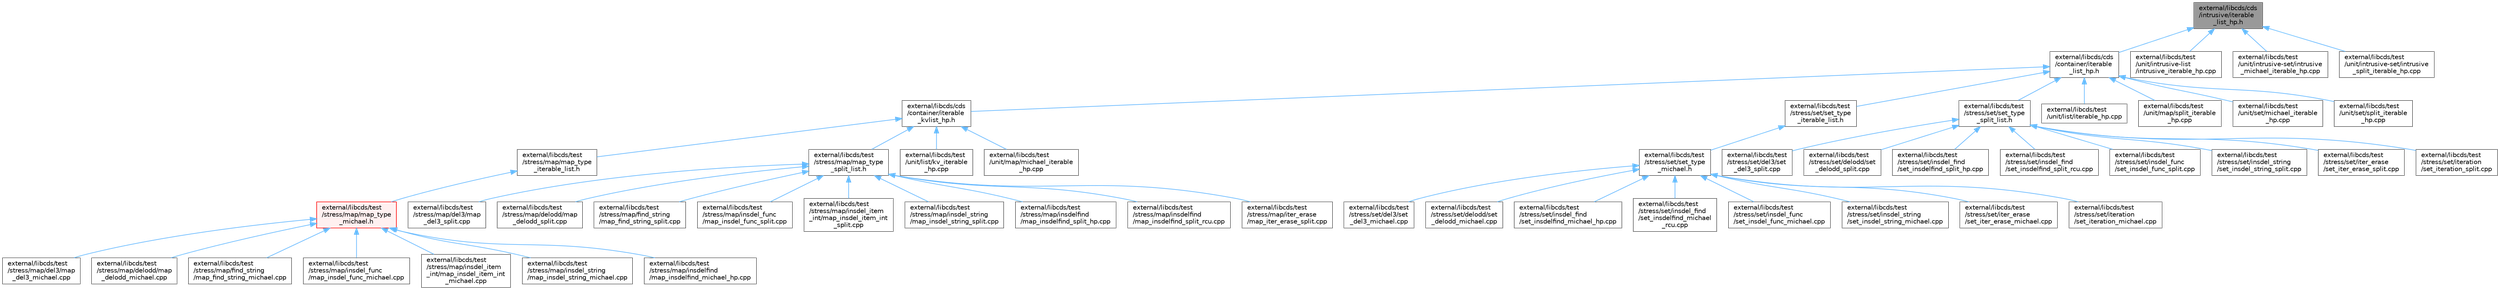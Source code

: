 digraph "external/libcds/cds/intrusive/iterable_list_hp.h"
{
 // LATEX_PDF_SIZE
  bgcolor="transparent";
  edge [fontname=Helvetica,fontsize=10,labelfontname=Helvetica,labelfontsize=10];
  node [fontname=Helvetica,fontsize=10,shape=box,height=0.2,width=0.4];
  Node1 [id="Node000001",label="external/libcds/cds\l/intrusive/iterable\l_list_hp.h",height=0.2,width=0.4,color="gray40", fillcolor="grey60", style="filled", fontcolor="black",tooltip=" "];
  Node1 -> Node2 [id="edge50_Node000001_Node000002",dir="back",color="steelblue1",style="solid",tooltip=" "];
  Node2 [id="Node000002",label="external/libcds/cds\l/container/iterable\l_list_hp.h",height=0.2,width=0.4,color="grey40", fillcolor="white", style="filled",URL="$container_2iterable__list__hp_8h.html",tooltip=" "];
  Node2 -> Node3 [id="edge51_Node000002_Node000003",dir="back",color="steelblue1",style="solid",tooltip=" "];
  Node3 [id="Node000003",label="external/libcds/cds\l/container/iterable\l_kvlist_hp.h",height=0.2,width=0.4,color="grey40", fillcolor="white", style="filled",URL="$iterable__kvlist__hp_8h.html",tooltip=" "];
  Node3 -> Node4 [id="edge52_Node000003_Node000004",dir="back",color="steelblue1",style="solid",tooltip=" "];
  Node4 [id="Node000004",label="external/libcds/test\l/stress/map/map_type\l_iterable_list.h",height=0.2,width=0.4,color="grey40", fillcolor="white", style="filled",URL="$map__type__iterable__list_8h.html",tooltip=" "];
  Node4 -> Node5 [id="edge53_Node000004_Node000005",dir="back",color="steelblue1",style="solid",tooltip=" "];
  Node5 [id="Node000005",label="external/libcds/test\l/stress/map/map_type\l_michael.h",height=0.2,width=0.4,color="red", fillcolor="#FFF0F0", style="filled",URL="$map__type__michael_8h.html",tooltip=" "];
  Node5 -> Node6 [id="edge54_Node000005_Node000006",dir="back",color="steelblue1",style="solid",tooltip=" "];
  Node6 [id="Node000006",label="external/libcds/test\l/stress/map/del3/map\l_del3_michael.cpp",height=0.2,width=0.4,color="grey40", fillcolor="white", style="filled",URL="$map__del3__michael_8cpp.html",tooltip=" "];
  Node5 -> Node7 [id="edge55_Node000005_Node000007",dir="back",color="steelblue1",style="solid",tooltip=" "];
  Node7 [id="Node000007",label="external/libcds/test\l/stress/map/delodd/map\l_delodd_michael.cpp",height=0.2,width=0.4,color="grey40", fillcolor="white", style="filled",URL="$map__delodd__michael_8cpp.html",tooltip=" "];
  Node5 -> Node8 [id="edge56_Node000005_Node000008",dir="back",color="steelblue1",style="solid",tooltip=" "];
  Node8 [id="Node000008",label="external/libcds/test\l/stress/map/find_string\l/map_find_string_michael.cpp",height=0.2,width=0.4,color="grey40", fillcolor="white", style="filled",URL="$map__find__string__michael_8cpp.html",tooltip=" "];
  Node5 -> Node9 [id="edge57_Node000005_Node000009",dir="back",color="steelblue1",style="solid",tooltip=" "];
  Node9 [id="Node000009",label="external/libcds/test\l/stress/map/insdel_func\l/map_insdel_func_michael.cpp",height=0.2,width=0.4,color="grey40", fillcolor="white", style="filled",URL="$map__insdel__func__michael_8cpp.html",tooltip=" "];
  Node5 -> Node10 [id="edge58_Node000005_Node000010",dir="back",color="steelblue1",style="solid",tooltip=" "];
  Node10 [id="Node000010",label="external/libcds/test\l/stress/map/insdel_item\l_int/map_insdel_item_int\l_michael.cpp",height=0.2,width=0.4,color="grey40", fillcolor="white", style="filled",URL="$map__insdel__item__int__michael_8cpp.html",tooltip=" "];
  Node5 -> Node11 [id="edge59_Node000005_Node000011",dir="back",color="steelblue1",style="solid",tooltip=" "];
  Node11 [id="Node000011",label="external/libcds/test\l/stress/map/insdel_string\l/map_insdel_string_michael.cpp",height=0.2,width=0.4,color="grey40", fillcolor="white", style="filled",URL="$map__insdel__string__michael_8cpp.html",tooltip=" "];
  Node5 -> Node12 [id="edge60_Node000005_Node000012",dir="back",color="steelblue1",style="solid",tooltip=" "];
  Node12 [id="Node000012",label="external/libcds/test\l/stress/map/insdelfind\l/map_insdelfind_michael_hp.cpp",height=0.2,width=0.4,color="grey40", fillcolor="white", style="filled",URL="$map__insdelfind__michael__hp_8cpp.html",tooltip=" "];
  Node3 -> Node15 [id="edge61_Node000003_Node000015",dir="back",color="steelblue1",style="solid",tooltip=" "];
  Node15 [id="Node000015",label="external/libcds/test\l/stress/map/map_type\l_split_list.h",height=0.2,width=0.4,color="grey40", fillcolor="white", style="filled",URL="$map__type__split__list_8h.html",tooltip=" "];
  Node15 -> Node16 [id="edge62_Node000015_Node000016",dir="back",color="steelblue1",style="solid",tooltip=" "];
  Node16 [id="Node000016",label="external/libcds/test\l/stress/map/del3/map\l_del3_split.cpp",height=0.2,width=0.4,color="grey40", fillcolor="white", style="filled",URL="$map__del3__split_8cpp.html",tooltip=" "];
  Node15 -> Node17 [id="edge63_Node000015_Node000017",dir="back",color="steelblue1",style="solid",tooltip=" "];
  Node17 [id="Node000017",label="external/libcds/test\l/stress/map/delodd/map\l_delodd_split.cpp",height=0.2,width=0.4,color="grey40", fillcolor="white", style="filled",URL="$map__delodd__split_8cpp.html",tooltip=" "];
  Node15 -> Node18 [id="edge64_Node000015_Node000018",dir="back",color="steelblue1",style="solid",tooltip=" "];
  Node18 [id="Node000018",label="external/libcds/test\l/stress/map/find_string\l/map_find_string_split.cpp",height=0.2,width=0.4,color="grey40", fillcolor="white", style="filled",URL="$map__find__string__split_8cpp.html",tooltip=" "];
  Node15 -> Node19 [id="edge65_Node000015_Node000019",dir="back",color="steelblue1",style="solid",tooltip=" "];
  Node19 [id="Node000019",label="external/libcds/test\l/stress/map/insdel_func\l/map_insdel_func_split.cpp",height=0.2,width=0.4,color="grey40", fillcolor="white", style="filled",URL="$map__insdel__func__split_8cpp.html",tooltip=" "];
  Node15 -> Node20 [id="edge66_Node000015_Node000020",dir="back",color="steelblue1",style="solid",tooltip=" "];
  Node20 [id="Node000020",label="external/libcds/test\l/stress/map/insdel_item\l_int/map_insdel_item_int\l_split.cpp",height=0.2,width=0.4,color="grey40", fillcolor="white", style="filled",URL="$map__insdel__item__int__split_8cpp.html",tooltip=" "];
  Node15 -> Node21 [id="edge67_Node000015_Node000021",dir="back",color="steelblue1",style="solid",tooltip=" "];
  Node21 [id="Node000021",label="external/libcds/test\l/stress/map/insdel_string\l/map_insdel_string_split.cpp",height=0.2,width=0.4,color="grey40", fillcolor="white", style="filled",URL="$map__insdel__string__split_8cpp.html",tooltip=" "];
  Node15 -> Node22 [id="edge68_Node000015_Node000022",dir="back",color="steelblue1",style="solid",tooltip=" "];
  Node22 [id="Node000022",label="external/libcds/test\l/stress/map/insdelfind\l/map_insdelfind_split_hp.cpp",height=0.2,width=0.4,color="grey40", fillcolor="white", style="filled",URL="$map__insdelfind__split__hp_8cpp.html",tooltip=" "];
  Node15 -> Node23 [id="edge69_Node000015_Node000023",dir="back",color="steelblue1",style="solid",tooltip=" "];
  Node23 [id="Node000023",label="external/libcds/test\l/stress/map/insdelfind\l/map_insdelfind_split_rcu.cpp",height=0.2,width=0.4,color="grey40", fillcolor="white", style="filled",URL="$map__insdelfind__split__rcu_8cpp.html",tooltip=" "];
  Node15 -> Node24 [id="edge70_Node000015_Node000024",dir="back",color="steelblue1",style="solid",tooltip=" "];
  Node24 [id="Node000024",label="external/libcds/test\l/stress/map/iter_erase\l/map_iter_erase_split.cpp",height=0.2,width=0.4,color="grey40", fillcolor="white", style="filled",URL="$map__iter__erase__split_8cpp.html",tooltip=" "];
  Node3 -> Node25 [id="edge71_Node000003_Node000025",dir="back",color="steelblue1",style="solid",tooltip=" "];
  Node25 [id="Node000025",label="external/libcds/test\l/unit/list/kv_iterable\l_hp.cpp",height=0.2,width=0.4,color="grey40", fillcolor="white", style="filled",URL="$kv__iterable__hp_8cpp.html",tooltip=" "];
  Node3 -> Node26 [id="edge72_Node000003_Node000026",dir="back",color="steelblue1",style="solid",tooltip=" "];
  Node26 [id="Node000026",label="external/libcds/test\l/unit/map/michael_iterable\l_hp.cpp",height=0.2,width=0.4,color="grey40", fillcolor="white", style="filled",URL="$map_2michael__iterable__hp_8cpp.html",tooltip=" "];
  Node2 -> Node27 [id="edge73_Node000002_Node000027",dir="back",color="steelblue1",style="solid",tooltip=" "];
  Node27 [id="Node000027",label="external/libcds/test\l/stress/set/set_type\l_iterable_list.h",height=0.2,width=0.4,color="grey40", fillcolor="white", style="filled",URL="$set__type__iterable__list_8h.html",tooltip=" "];
  Node27 -> Node28 [id="edge74_Node000027_Node000028",dir="back",color="steelblue1",style="solid",tooltip=" "];
  Node28 [id="Node000028",label="external/libcds/test\l/stress/set/set_type\l_michael.h",height=0.2,width=0.4,color="grey40", fillcolor="white", style="filled",URL="$set__type__michael_8h.html",tooltip=" "];
  Node28 -> Node29 [id="edge75_Node000028_Node000029",dir="back",color="steelblue1",style="solid",tooltip=" "];
  Node29 [id="Node000029",label="external/libcds/test\l/stress/set/del3/set\l_del3_michael.cpp",height=0.2,width=0.4,color="grey40", fillcolor="white", style="filled",URL="$set__del3__michael_8cpp.html",tooltip=" "];
  Node28 -> Node30 [id="edge76_Node000028_Node000030",dir="back",color="steelblue1",style="solid",tooltip=" "];
  Node30 [id="Node000030",label="external/libcds/test\l/stress/set/delodd/set\l_delodd_michael.cpp",height=0.2,width=0.4,color="grey40", fillcolor="white", style="filled",URL="$set__delodd__michael_8cpp.html",tooltip=" "];
  Node28 -> Node31 [id="edge77_Node000028_Node000031",dir="back",color="steelblue1",style="solid",tooltip=" "];
  Node31 [id="Node000031",label="external/libcds/test\l/stress/set/insdel_find\l/set_insdelfind_michael_hp.cpp",height=0.2,width=0.4,color="grey40", fillcolor="white", style="filled",URL="$set__insdelfind__michael__hp_8cpp.html",tooltip=" "];
  Node28 -> Node32 [id="edge78_Node000028_Node000032",dir="back",color="steelblue1",style="solid",tooltip=" "];
  Node32 [id="Node000032",label="external/libcds/test\l/stress/set/insdel_find\l/set_insdelfind_michael\l_rcu.cpp",height=0.2,width=0.4,color="grey40", fillcolor="white", style="filled",URL="$set__insdelfind__michael__rcu_8cpp.html",tooltip=" "];
  Node28 -> Node33 [id="edge79_Node000028_Node000033",dir="back",color="steelblue1",style="solid",tooltip=" "];
  Node33 [id="Node000033",label="external/libcds/test\l/stress/set/insdel_func\l/set_insdel_func_michael.cpp",height=0.2,width=0.4,color="grey40", fillcolor="white", style="filled",URL="$set__insdel__func__michael_8cpp.html",tooltip=" "];
  Node28 -> Node34 [id="edge80_Node000028_Node000034",dir="back",color="steelblue1",style="solid",tooltip=" "];
  Node34 [id="Node000034",label="external/libcds/test\l/stress/set/insdel_string\l/set_insdel_string_michael.cpp",height=0.2,width=0.4,color="grey40", fillcolor="white", style="filled",URL="$set__insdel__string__michael_8cpp.html",tooltip=" "];
  Node28 -> Node35 [id="edge81_Node000028_Node000035",dir="back",color="steelblue1",style="solid",tooltip=" "];
  Node35 [id="Node000035",label="external/libcds/test\l/stress/set/iter_erase\l/set_iter_erase_michael.cpp",height=0.2,width=0.4,color="grey40", fillcolor="white", style="filled",URL="$set__iter__erase__michael_8cpp.html",tooltip=" "];
  Node28 -> Node36 [id="edge82_Node000028_Node000036",dir="back",color="steelblue1",style="solid",tooltip=" "];
  Node36 [id="Node000036",label="external/libcds/test\l/stress/set/iteration\l/set_iteration_michael.cpp",height=0.2,width=0.4,color="grey40", fillcolor="white", style="filled",URL="$set__iteration__michael_8cpp.html",tooltip=" "];
  Node2 -> Node37 [id="edge83_Node000002_Node000037",dir="back",color="steelblue1",style="solid",tooltip=" "];
  Node37 [id="Node000037",label="external/libcds/test\l/stress/set/set_type\l_split_list.h",height=0.2,width=0.4,color="grey40", fillcolor="white", style="filled",URL="$set__type__split__list_8h.html",tooltip=" "];
  Node37 -> Node38 [id="edge84_Node000037_Node000038",dir="back",color="steelblue1",style="solid",tooltip=" "];
  Node38 [id="Node000038",label="external/libcds/test\l/stress/set/del3/set\l_del3_split.cpp",height=0.2,width=0.4,color="grey40", fillcolor="white", style="filled",URL="$set__del3__split_8cpp.html",tooltip=" "];
  Node37 -> Node39 [id="edge85_Node000037_Node000039",dir="back",color="steelblue1",style="solid",tooltip=" "];
  Node39 [id="Node000039",label="external/libcds/test\l/stress/set/delodd/set\l_delodd_split.cpp",height=0.2,width=0.4,color="grey40", fillcolor="white", style="filled",URL="$set__delodd__split_8cpp.html",tooltip=" "];
  Node37 -> Node40 [id="edge86_Node000037_Node000040",dir="back",color="steelblue1",style="solid",tooltip=" "];
  Node40 [id="Node000040",label="external/libcds/test\l/stress/set/insdel_find\l/set_insdelfind_split_hp.cpp",height=0.2,width=0.4,color="grey40", fillcolor="white", style="filled",URL="$set__insdelfind__split__hp_8cpp.html",tooltip=" "];
  Node37 -> Node41 [id="edge87_Node000037_Node000041",dir="back",color="steelblue1",style="solid",tooltip=" "];
  Node41 [id="Node000041",label="external/libcds/test\l/stress/set/insdel_find\l/set_insdelfind_split_rcu.cpp",height=0.2,width=0.4,color="grey40", fillcolor="white", style="filled",URL="$set__insdelfind__split__rcu_8cpp.html",tooltip=" "];
  Node37 -> Node42 [id="edge88_Node000037_Node000042",dir="back",color="steelblue1",style="solid",tooltip=" "];
  Node42 [id="Node000042",label="external/libcds/test\l/stress/set/insdel_func\l/set_insdel_func_split.cpp",height=0.2,width=0.4,color="grey40", fillcolor="white", style="filled",URL="$set__insdel__func__split_8cpp.html",tooltip=" "];
  Node37 -> Node43 [id="edge89_Node000037_Node000043",dir="back",color="steelblue1",style="solid",tooltip=" "];
  Node43 [id="Node000043",label="external/libcds/test\l/stress/set/insdel_string\l/set_insdel_string_split.cpp",height=0.2,width=0.4,color="grey40", fillcolor="white", style="filled",URL="$set__insdel__string__split_8cpp.html",tooltip=" "];
  Node37 -> Node44 [id="edge90_Node000037_Node000044",dir="back",color="steelblue1",style="solid",tooltip=" "];
  Node44 [id="Node000044",label="external/libcds/test\l/stress/set/iter_erase\l/set_iter_erase_split.cpp",height=0.2,width=0.4,color="grey40", fillcolor="white", style="filled",URL="$set__iter__erase__split_8cpp.html",tooltip=" "];
  Node37 -> Node45 [id="edge91_Node000037_Node000045",dir="back",color="steelblue1",style="solid",tooltip=" "];
  Node45 [id="Node000045",label="external/libcds/test\l/stress/set/iteration\l/set_iteration_split.cpp",height=0.2,width=0.4,color="grey40", fillcolor="white", style="filled",URL="$set__iteration__split_8cpp.html",tooltip=" "];
  Node2 -> Node46 [id="edge92_Node000002_Node000046",dir="back",color="steelblue1",style="solid",tooltip=" "];
  Node46 [id="Node000046",label="external/libcds/test\l/unit/list/iterable_hp.cpp",height=0.2,width=0.4,color="grey40", fillcolor="white", style="filled",URL="$iterable__hp_8cpp.html",tooltip=" "];
  Node2 -> Node47 [id="edge93_Node000002_Node000047",dir="back",color="steelblue1",style="solid",tooltip=" "];
  Node47 [id="Node000047",label="external/libcds/test\l/unit/map/split_iterable\l_hp.cpp",height=0.2,width=0.4,color="grey40", fillcolor="white", style="filled",URL="$map_2split__iterable__hp_8cpp.html",tooltip=" "];
  Node2 -> Node48 [id="edge94_Node000002_Node000048",dir="back",color="steelblue1",style="solid",tooltip=" "];
  Node48 [id="Node000048",label="external/libcds/test\l/unit/set/michael_iterable\l_hp.cpp",height=0.2,width=0.4,color="grey40", fillcolor="white", style="filled",URL="$set_2michael__iterable__hp_8cpp.html",tooltip=" "];
  Node2 -> Node49 [id="edge95_Node000002_Node000049",dir="back",color="steelblue1",style="solid",tooltip=" "];
  Node49 [id="Node000049",label="external/libcds/test\l/unit/set/split_iterable\l_hp.cpp",height=0.2,width=0.4,color="grey40", fillcolor="white", style="filled",URL="$set_2split__iterable__hp_8cpp.html",tooltip=" "];
  Node1 -> Node50 [id="edge96_Node000001_Node000050",dir="back",color="steelblue1",style="solid",tooltip=" "];
  Node50 [id="Node000050",label="external/libcds/test\l/unit/intrusive-list\l/intrusive_iterable_hp.cpp",height=0.2,width=0.4,color="grey40", fillcolor="white", style="filled",URL="$intrusive__iterable__hp_8cpp.html",tooltip=" "];
  Node1 -> Node51 [id="edge97_Node000001_Node000051",dir="back",color="steelblue1",style="solid",tooltip=" "];
  Node51 [id="Node000051",label="external/libcds/test\l/unit/intrusive-set/intrusive\l_michael_iterable_hp.cpp",height=0.2,width=0.4,color="grey40", fillcolor="white", style="filled",URL="$intrusive__michael__iterable__hp_8cpp.html",tooltip=" "];
  Node1 -> Node52 [id="edge98_Node000001_Node000052",dir="back",color="steelblue1",style="solid",tooltip=" "];
  Node52 [id="Node000052",label="external/libcds/test\l/unit/intrusive-set/intrusive\l_split_iterable_hp.cpp",height=0.2,width=0.4,color="grey40", fillcolor="white", style="filled",URL="$intrusive__split__iterable__hp_8cpp.html",tooltip=" "];
}
